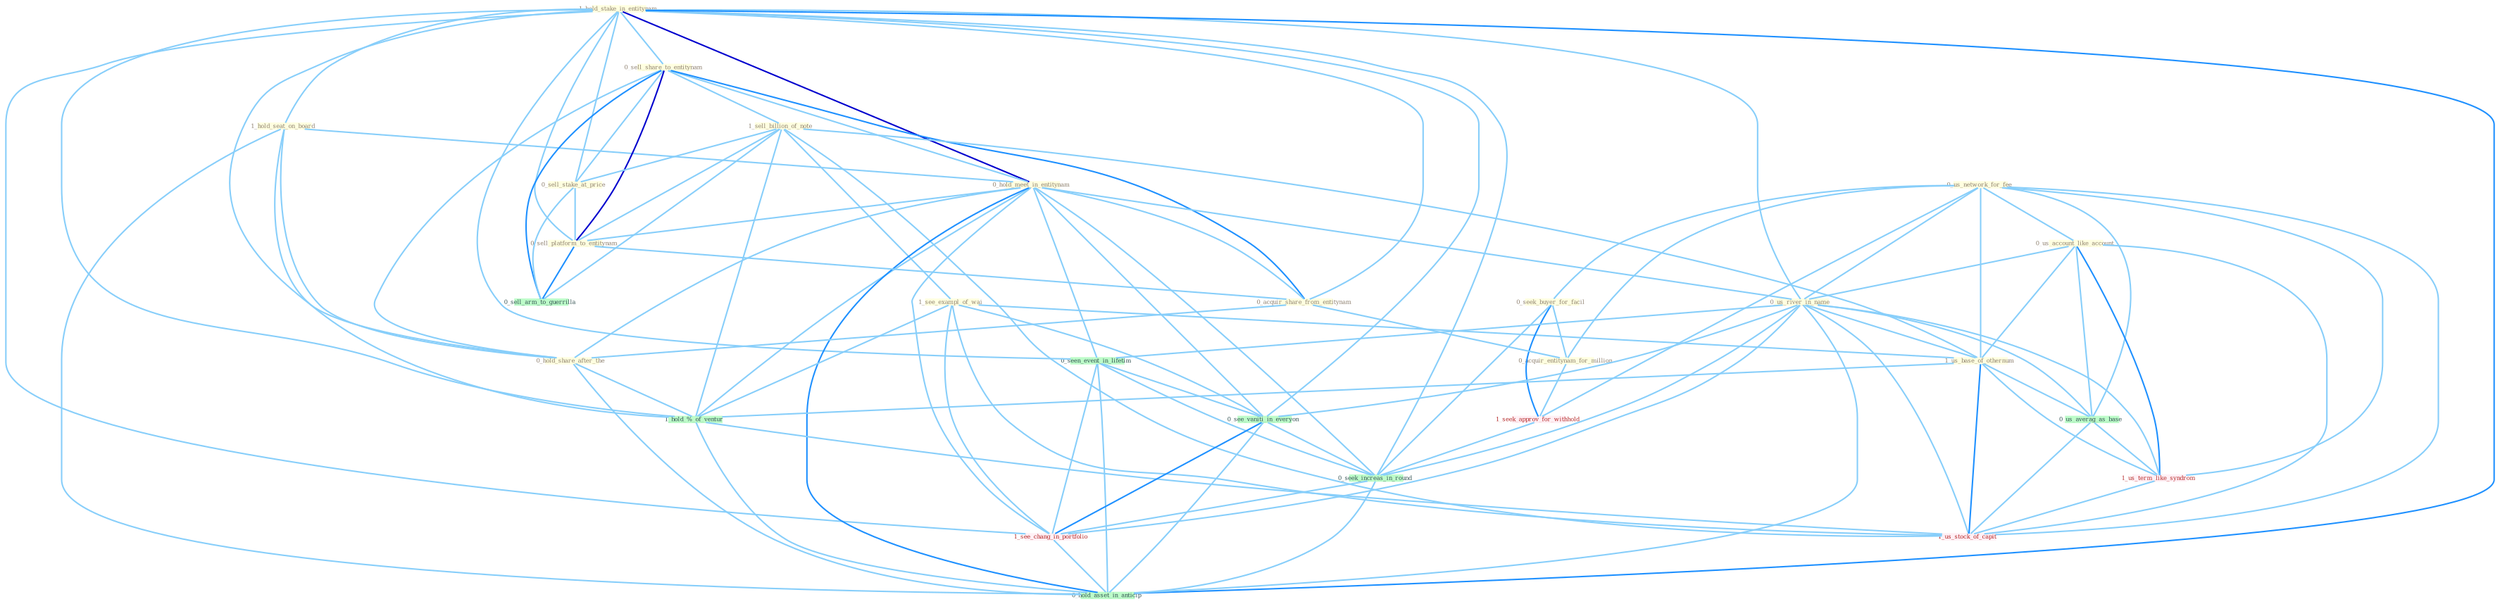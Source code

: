 Graph G{ 
    node
    [shape=polygon,style=filled,width=.5,height=.06,color="#BDFCC9",fixedsize=true,fontsize=4,
    fontcolor="#2f4f4f"];
    {node
    [color="#ffffe0", fontcolor="#8b7d6b"] "1_hold_stake_in_entitynam " "0_us_network_for_fee " "1_hold_seat_on_board " "0_sell_share_to_entitynam " "1_sell_billion_of_note " "0_hold_meet_in_entitynam " "0_sell_stake_at_price " "1_see_exampl_of_wai " "0_us_account_like_account " "0_seek_buyer_for_facil " "0_sell_platform_to_entitynam " "0_acquir_share_from_entitynam " "0_us_river_in_name " "1_us_base_of_othernum " "0_acquir_entitynam_for_million " "0_hold_share_after_the "}
{node [color="#fff0f5", fontcolor="#b22222"] "1_us_term_like_syndrom " "1_seek_approv_for_withhold " "1_us_stock_of_capit " "1_see_chang_in_portfolio "}
edge [color="#B0E2FF"];

	"1_hold_stake_in_entitynam " -- "1_hold_seat_on_board " [w="1", color="#87cefa" ];
	"1_hold_stake_in_entitynam " -- "0_sell_share_to_entitynam " [w="1", color="#87cefa" ];
	"1_hold_stake_in_entitynam " -- "0_hold_meet_in_entitynam " [w="3", color="#0000cd" , len=0.6];
	"1_hold_stake_in_entitynam " -- "0_sell_stake_at_price " [w="1", color="#87cefa" ];
	"1_hold_stake_in_entitynam " -- "0_sell_platform_to_entitynam " [w="1", color="#87cefa" ];
	"1_hold_stake_in_entitynam " -- "0_acquir_share_from_entitynam " [w="1", color="#87cefa" ];
	"1_hold_stake_in_entitynam " -- "0_us_river_in_name " [w="1", color="#87cefa" ];
	"1_hold_stake_in_entitynam " -- "0_hold_share_after_the " [w="1", color="#87cefa" ];
	"1_hold_stake_in_entitynam " -- "0_seen_event_in_lifetim " [w="1", color="#87cefa" ];
	"1_hold_stake_in_entitynam " -- "1_hold_%_of_ventur " [w="1", color="#87cefa" ];
	"1_hold_stake_in_entitynam " -- "0_see_vaniti_in_everyon " [w="1", color="#87cefa" ];
	"1_hold_stake_in_entitynam " -- "0_seek_increas_in_round " [w="1", color="#87cefa" ];
	"1_hold_stake_in_entitynam " -- "1_see_chang_in_portfolio " [w="1", color="#87cefa" ];
	"1_hold_stake_in_entitynam " -- "0_hold_asset_in_anticip " [w="2", color="#1e90ff" , len=0.8];
	"0_us_network_for_fee " -- "0_us_account_like_account " [w="1", color="#87cefa" ];
	"0_us_network_for_fee " -- "0_seek_buyer_for_facil " [w="1", color="#87cefa" ];
	"0_us_network_for_fee " -- "0_us_river_in_name " [w="1", color="#87cefa" ];
	"0_us_network_for_fee " -- "1_us_base_of_othernum " [w="1", color="#87cefa" ];
	"0_us_network_for_fee " -- "0_acquir_entitynam_for_million " [w="1", color="#87cefa" ];
	"0_us_network_for_fee " -- "0_us_averag_as_base " [w="1", color="#87cefa" ];
	"0_us_network_for_fee " -- "1_us_term_like_syndrom " [w="1", color="#87cefa" ];
	"0_us_network_for_fee " -- "1_seek_approv_for_withhold " [w="1", color="#87cefa" ];
	"0_us_network_for_fee " -- "1_us_stock_of_capit " [w="1", color="#87cefa" ];
	"1_hold_seat_on_board " -- "0_hold_meet_in_entitynam " [w="1", color="#87cefa" ];
	"1_hold_seat_on_board " -- "0_hold_share_after_the " [w="1", color="#87cefa" ];
	"1_hold_seat_on_board " -- "1_hold_%_of_ventur " [w="1", color="#87cefa" ];
	"1_hold_seat_on_board " -- "0_hold_asset_in_anticip " [w="1", color="#87cefa" ];
	"0_sell_share_to_entitynam " -- "1_sell_billion_of_note " [w="1", color="#87cefa" ];
	"0_sell_share_to_entitynam " -- "0_hold_meet_in_entitynam " [w="1", color="#87cefa" ];
	"0_sell_share_to_entitynam " -- "0_sell_stake_at_price " [w="1", color="#87cefa" ];
	"0_sell_share_to_entitynam " -- "0_sell_platform_to_entitynam " [w="3", color="#0000cd" , len=0.6];
	"0_sell_share_to_entitynam " -- "0_acquir_share_from_entitynam " [w="2", color="#1e90ff" , len=0.8];
	"0_sell_share_to_entitynam " -- "0_hold_share_after_the " [w="1", color="#87cefa" ];
	"0_sell_share_to_entitynam " -- "0_sell_arm_to_guerrilla " [w="2", color="#1e90ff" , len=0.8];
	"1_sell_billion_of_note " -- "0_sell_stake_at_price " [w="1", color="#87cefa" ];
	"1_sell_billion_of_note " -- "1_see_exampl_of_wai " [w="1", color="#87cefa" ];
	"1_sell_billion_of_note " -- "0_sell_platform_to_entitynam " [w="1", color="#87cefa" ];
	"1_sell_billion_of_note " -- "1_us_base_of_othernum " [w="1", color="#87cefa" ];
	"1_sell_billion_of_note " -- "1_hold_%_of_ventur " [w="1", color="#87cefa" ];
	"1_sell_billion_of_note " -- "0_sell_arm_to_guerrilla " [w="1", color="#87cefa" ];
	"1_sell_billion_of_note " -- "1_us_stock_of_capit " [w="1", color="#87cefa" ];
	"0_hold_meet_in_entitynam " -- "0_sell_platform_to_entitynam " [w="1", color="#87cefa" ];
	"0_hold_meet_in_entitynam " -- "0_acquir_share_from_entitynam " [w="1", color="#87cefa" ];
	"0_hold_meet_in_entitynam " -- "0_us_river_in_name " [w="1", color="#87cefa" ];
	"0_hold_meet_in_entitynam " -- "0_hold_share_after_the " [w="1", color="#87cefa" ];
	"0_hold_meet_in_entitynam " -- "0_seen_event_in_lifetim " [w="1", color="#87cefa" ];
	"0_hold_meet_in_entitynam " -- "1_hold_%_of_ventur " [w="1", color="#87cefa" ];
	"0_hold_meet_in_entitynam " -- "0_see_vaniti_in_everyon " [w="1", color="#87cefa" ];
	"0_hold_meet_in_entitynam " -- "0_seek_increas_in_round " [w="1", color="#87cefa" ];
	"0_hold_meet_in_entitynam " -- "1_see_chang_in_portfolio " [w="1", color="#87cefa" ];
	"0_hold_meet_in_entitynam " -- "0_hold_asset_in_anticip " [w="2", color="#1e90ff" , len=0.8];
	"0_sell_stake_at_price " -- "0_sell_platform_to_entitynam " [w="1", color="#87cefa" ];
	"0_sell_stake_at_price " -- "0_sell_arm_to_guerrilla " [w="1", color="#87cefa" ];
	"1_see_exampl_of_wai " -- "1_us_base_of_othernum " [w="1", color="#87cefa" ];
	"1_see_exampl_of_wai " -- "1_hold_%_of_ventur " [w="1", color="#87cefa" ];
	"1_see_exampl_of_wai " -- "0_see_vaniti_in_everyon " [w="1", color="#87cefa" ];
	"1_see_exampl_of_wai " -- "1_us_stock_of_capit " [w="1", color="#87cefa" ];
	"1_see_exampl_of_wai " -- "1_see_chang_in_portfolio " [w="1", color="#87cefa" ];
	"0_us_account_like_account " -- "0_us_river_in_name " [w="1", color="#87cefa" ];
	"0_us_account_like_account " -- "1_us_base_of_othernum " [w="1", color="#87cefa" ];
	"0_us_account_like_account " -- "0_us_averag_as_base " [w="1", color="#87cefa" ];
	"0_us_account_like_account " -- "1_us_term_like_syndrom " [w="2", color="#1e90ff" , len=0.8];
	"0_us_account_like_account " -- "1_us_stock_of_capit " [w="1", color="#87cefa" ];
	"0_seek_buyer_for_facil " -- "0_acquir_entitynam_for_million " [w="1", color="#87cefa" ];
	"0_seek_buyer_for_facil " -- "1_seek_approv_for_withhold " [w="2", color="#1e90ff" , len=0.8];
	"0_seek_buyer_for_facil " -- "0_seek_increas_in_round " [w="1", color="#87cefa" ];
	"0_sell_platform_to_entitynam " -- "0_acquir_share_from_entitynam " [w="1", color="#87cefa" ];
	"0_sell_platform_to_entitynam " -- "0_sell_arm_to_guerrilla " [w="2", color="#1e90ff" , len=0.8];
	"0_acquir_share_from_entitynam " -- "0_acquir_entitynam_for_million " [w="1", color="#87cefa" ];
	"0_acquir_share_from_entitynam " -- "0_hold_share_after_the " [w="1", color="#87cefa" ];
	"0_us_river_in_name " -- "1_us_base_of_othernum " [w="1", color="#87cefa" ];
	"0_us_river_in_name " -- "0_seen_event_in_lifetim " [w="1", color="#87cefa" ];
	"0_us_river_in_name " -- "0_us_averag_as_base " [w="1", color="#87cefa" ];
	"0_us_river_in_name " -- "1_us_term_like_syndrom " [w="1", color="#87cefa" ];
	"0_us_river_in_name " -- "0_see_vaniti_in_everyon " [w="1", color="#87cefa" ];
	"0_us_river_in_name " -- "0_seek_increas_in_round " [w="1", color="#87cefa" ];
	"0_us_river_in_name " -- "1_us_stock_of_capit " [w="1", color="#87cefa" ];
	"0_us_river_in_name " -- "1_see_chang_in_portfolio " [w="1", color="#87cefa" ];
	"0_us_river_in_name " -- "0_hold_asset_in_anticip " [w="1", color="#87cefa" ];
	"1_us_base_of_othernum " -- "0_us_averag_as_base " [w="1", color="#87cefa" ];
	"1_us_base_of_othernum " -- "1_us_term_like_syndrom " [w="1", color="#87cefa" ];
	"1_us_base_of_othernum " -- "1_hold_%_of_ventur " [w="1", color="#87cefa" ];
	"1_us_base_of_othernum " -- "1_us_stock_of_capit " [w="2", color="#1e90ff" , len=0.8];
	"0_acquir_entitynam_for_million " -- "1_seek_approv_for_withhold " [w="1", color="#87cefa" ];
	"0_hold_share_after_the " -- "1_hold_%_of_ventur " [w="1", color="#87cefa" ];
	"0_hold_share_after_the " -- "0_hold_asset_in_anticip " [w="1", color="#87cefa" ];
	"0_seen_event_in_lifetim " -- "0_see_vaniti_in_everyon " [w="1", color="#87cefa" ];
	"0_seen_event_in_lifetim " -- "0_seek_increas_in_round " [w="1", color="#87cefa" ];
	"0_seen_event_in_lifetim " -- "1_see_chang_in_portfolio " [w="1", color="#87cefa" ];
	"0_seen_event_in_lifetim " -- "0_hold_asset_in_anticip " [w="1", color="#87cefa" ];
	"0_us_averag_as_base " -- "1_us_term_like_syndrom " [w="1", color="#87cefa" ];
	"0_us_averag_as_base " -- "1_us_stock_of_capit " [w="1", color="#87cefa" ];
	"1_us_term_like_syndrom " -- "1_us_stock_of_capit " [w="1", color="#87cefa" ];
	"1_seek_approv_for_withhold " -- "0_seek_increas_in_round " [w="1", color="#87cefa" ];
	"1_hold_%_of_ventur " -- "1_us_stock_of_capit " [w="1", color="#87cefa" ];
	"1_hold_%_of_ventur " -- "0_hold_asset_in_anticip " [w="1", color="#87cefa" ];
	"0_see_vaniti_in_everyon " -- "0_seek_increas_in_round " [w="1", color="#87cefa" ];
	"0_see_vaniti_in_everyon " -- "1_see_chang_in_portfolio " [w="2", color="#1e90ff" , len=0.8];
	"0_see_vaniti_in_everyon " -- "0_hold_asset_in_anticip " [w="1", color="#87cefa" ];
	"0_seek_increas_in_round " -- "1_see_chang_in_portfolio " [w="1", color="#87cefa" ];
	"0_seek_increas_in_round " -- "0_hold_asset_in_anticip " [w="1", color="#87cefa" ];
	"1_see_chang_in_portfolio " -- "0_hold_asset_in_anticip " [w="1", color="#87cefa" ];
}